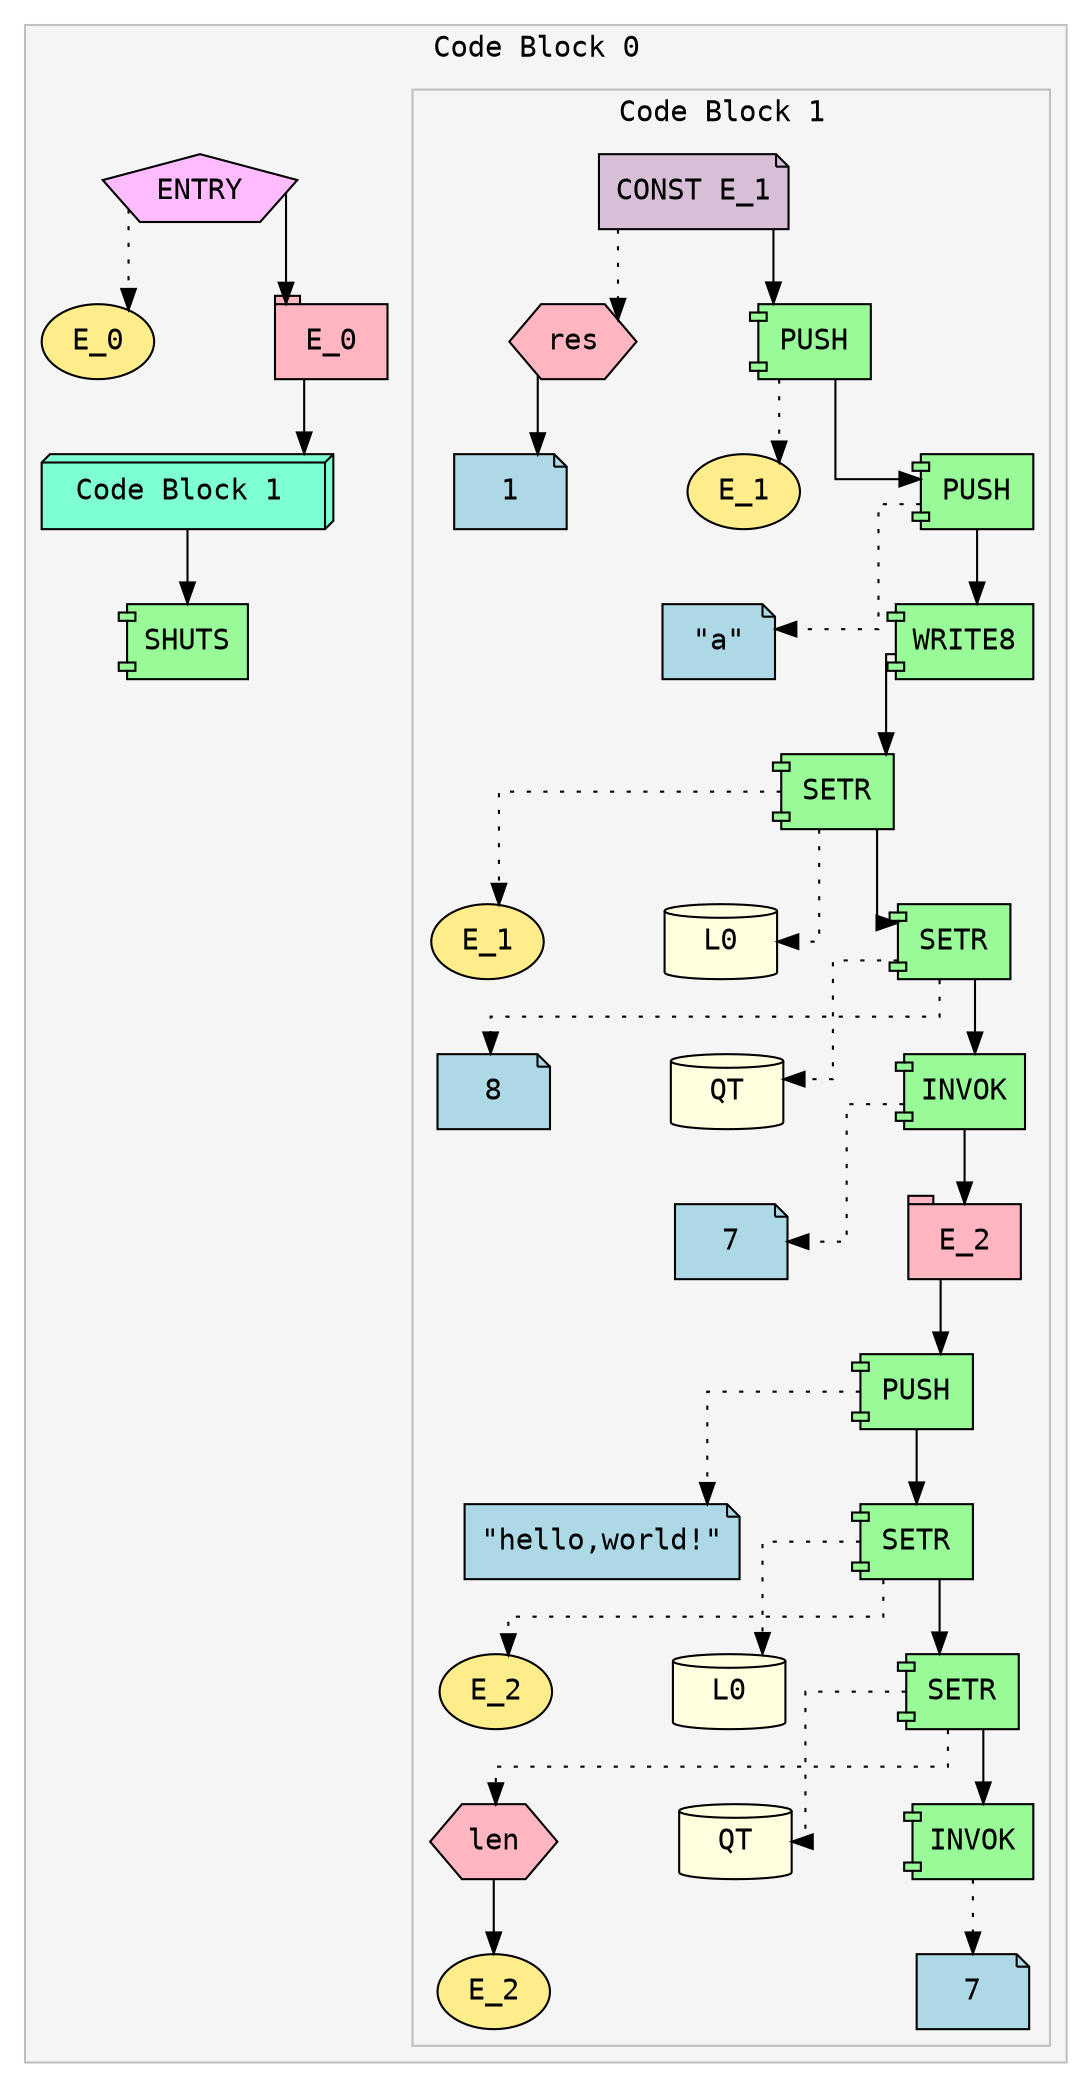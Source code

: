 digraph ir {
splines=ortho;
nodesep=0.8;
ranksep=0.5;
subgraph cluster_0 {
label="Code Block 0 ";
style=filled;
color=gray;
fillcolor=whitesmoke;
fontname="Courier";
Expr_1 [shape=pentagon style=filled fillcolor=plum1 fontname="Courier" label="ENTRY"]
Expr_2 [shape=ellipse style=filled fillcolor=lightgoldenrod1 fontname="Courier" label="E_0"]
Expr_1 -> Expr_2 [style=dotted]
Expr_3 [shape=tab style=filled fillcolor=lightpink fontname="Courier" label="E_0"]
Expr_1 -> Expr_3;
subgraph cluster_4 {
label="Code Block 1 ";
style=filled;
color=gray;
fillcolor=whitesmoke;
fontname="Courier";
Expr_5 [shape=note style=filled fillcolor=thistle fontname="Courier" label="CONST E_1"]
Expr_6 [shape=hexagon style=filled fillcolor=lightpink fontname="Courier" label="res"]
Expr_7 [shape=note style=filled fillcolor=lightblue fontname="Courier" label="1"]
Expr_6 -> Expr_7
Expr_5 -> Expr_6 [style=dotted]
Expr_8 [shape=component style=filled fillcolor=palegreen fontname="Courier" label="PUSH"]
Expr_9 [shape=ellipse style=filled fillcolor=lightgoldenrod1 fontname="Courier" label="E_1"]
Expr_8 -> Expr_9 [style=dotted]
Expr_5 -> Expr_8;
Expr_10 [shape=component style=filled fillcolor=palegreen fontname="Courier" label="PUSH"]
Expr_11 [shape=note style=filled fillcolor=lightblue fontname="Courier" label="\"a\""]
Expr_10 -> Expr_11 [style=dotted]
Expr_8 -> Expr_10;
Expr_12 [shape=component style=filled fillcolor=palegreen fontname="Courier" label="WRITE8"]
Expr_10 -> Expr_12;
Expr_13 [shape=component style=filled fillcolor=palegreen fontname="Courier" label="SETR"]
Expr_14 [shape=ellipse style=filled fillcolor=lightgoldenrod1 fontname="Courier" label="E_1"]
Expr_13 -> Expr_14 [style=dotted]
Expr_15 [shape=cylinder style=filled fillcolor=lightyellow fontname="Courier" label="L0"]
Expr_13 -> Expr_15 [style=dotted]
Expr_12 -> Expr_13;
Expr_16 [shape=component style=filled fillcolor=palegreen fontname="Courier" label="SETR"]
Expr_17 [shape=note style=filled fillcolor=lightblue fontname="Courier" label="8"]
Expr_16 -> Expr_17 [style=dotted]
Expr_18 [shape=cylinder style=filled fillcolor=lightyellow fontname="Courier" label="QT"]
Expr_16 -> Expr_18 [style=dotted]
Expr_13 -> Expr_16;
Expr_19 [shape=component style=filled fillcolor=palegreen fontname="Courier" label="INVOK"]
Expr_20 [shape=note style=filled fillcolor=lightblue fontname="Courier" label="7"]
Expr_19 -> Expr_20 [style=dotted]
Expr_16 -> Expr_19;
Expr_21 [shape=tab style=filled fillcolor=lightpink fontname="Courier" label="E_2"]
Expr_19 -> Expr_21;
Expr_22 [shape=component style=filled fillcolor=palegreen fontname="Courier" label="PUSH"]
Expr_23 [shape=note style=filled fillcolor=lightblue fontname="Courier" label="\"hello,world!\""]
Expr_22 -> Expr_23 [style=dotted]
Expr_21 -> Expr_22;
Expr_24 [shape=component style=filled fillcolor=palegreen fontname="Courier" label="SETR"]
Expr_25 [shape=ellipse style=filled fillcolor=lightgoldenrod1 fontname="Courier" label="E_2"]
Expr_24 -> Expr_25 [style=dotted]
Expr_26 [shape=cylinder style=filled fillcolor=lightyellow fontname="Courier" label="L0"]
Expr_24 -> Expr_26 [style=dotted]
Expr_22 -> Expr_24;
Expr_27 [shape=component style=filled fillcolor=palegreen fontname="Courier" label="SETR"]
Expr_28 [shape=hexagon style=filled fillcolor=lightpink fontname="Courier" label="len"]
Expr_29 [shape=ellipse style=filled fillcolor=lightgoldenrod1 fontname="Courier" label="E_2"]
Expr_28 -> Expr_29
Expr_27 -> Expr_28 [style=dotted]
Expr_30 [shape=cylinder style=filled fillcolor=lightyellow fontname="Courier" label="QT"]
Expr_27 -> Expr_30 [style=dotted]
Expr_24 -> Expr_27;
Expr_31 [shape=component style=filled fillcolor=palegreen fontname="Courier" label="INVOK"]
Expr_32 [shape=note style=filled fillcolor=lightblue fontname="Courier" label="7"]
Expr_31 -> Expr_32 [style=dotted]
Expr_27 -> Expr_31;
}
Expr_4 [shape=box3d style=filled fillcolor=aquamarine fontname="Courier" label=" Code Block 1  "]
Expr_3 -> Expr_4;
Expr_33 [shape=component style=filled fillcolor=palegreen fontname="Courier" label="SHUTS"]
Expr_4 -> Expr_33;
}
}
